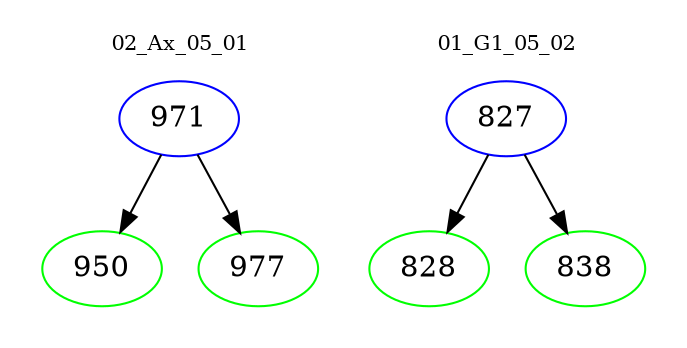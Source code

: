 digraph{
subgraph cluster_0 {
color = white
label = "02_Ax_05_01";
fontsize=10;
T0_971 [label="971", color="blue"]
T0_971 -> T0_950 [color="black"]
T0_950 [label="950", color="green"]
T0_971 -> T0_977 [color="black"]
T0_977 [label="977", color="green"]
}
subgraph cluster_1 {
color = white
label = "01_G1_05_02";
fontsize=10;
T1_827 [label="827", color="blue"]
T1_827 -> T1_828 [color="black"]
T1_828 [label="828", color="green"]
T1_827 -> T1_838 [color="black"]
T1_838 [label="838", color="green"]
}
}

